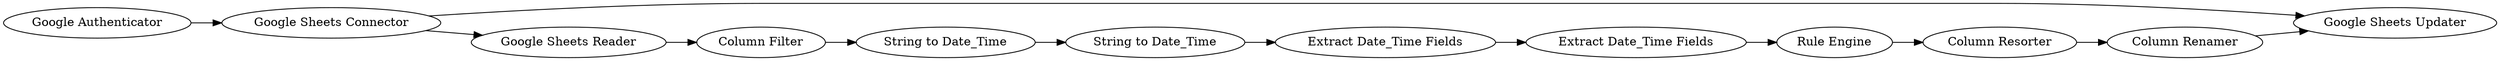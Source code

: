digraph {
	12 -> 10
	10 -> 13
	14 -> 6
	9 -> 11
	11 -> 8
	1 -> 5
	13 -> 14
	2 -> 7
	5 -> 6
	7 -> 9
	5 -> 2
	8 -> 12
	5 [label="Google Sheets Connector"]
	13 [label="Column Resorter"]
	1 [label="Google Authenticator"]
	7 [label="Column Filter"]
	9 [label="String to Date_Time"]
	11 [label="String to Date_Time"]
	10 [label="Rule Engine"]
	6 [label="Google Sheets Updater"]
	8 [label="Extract Date_Time Fields"]
	14 [label="Column Renamer"]
	2 [label="Google Sheets Reader"]
	12 [label="Extract Date_Time Fields"]
	rankdir=LR
}
